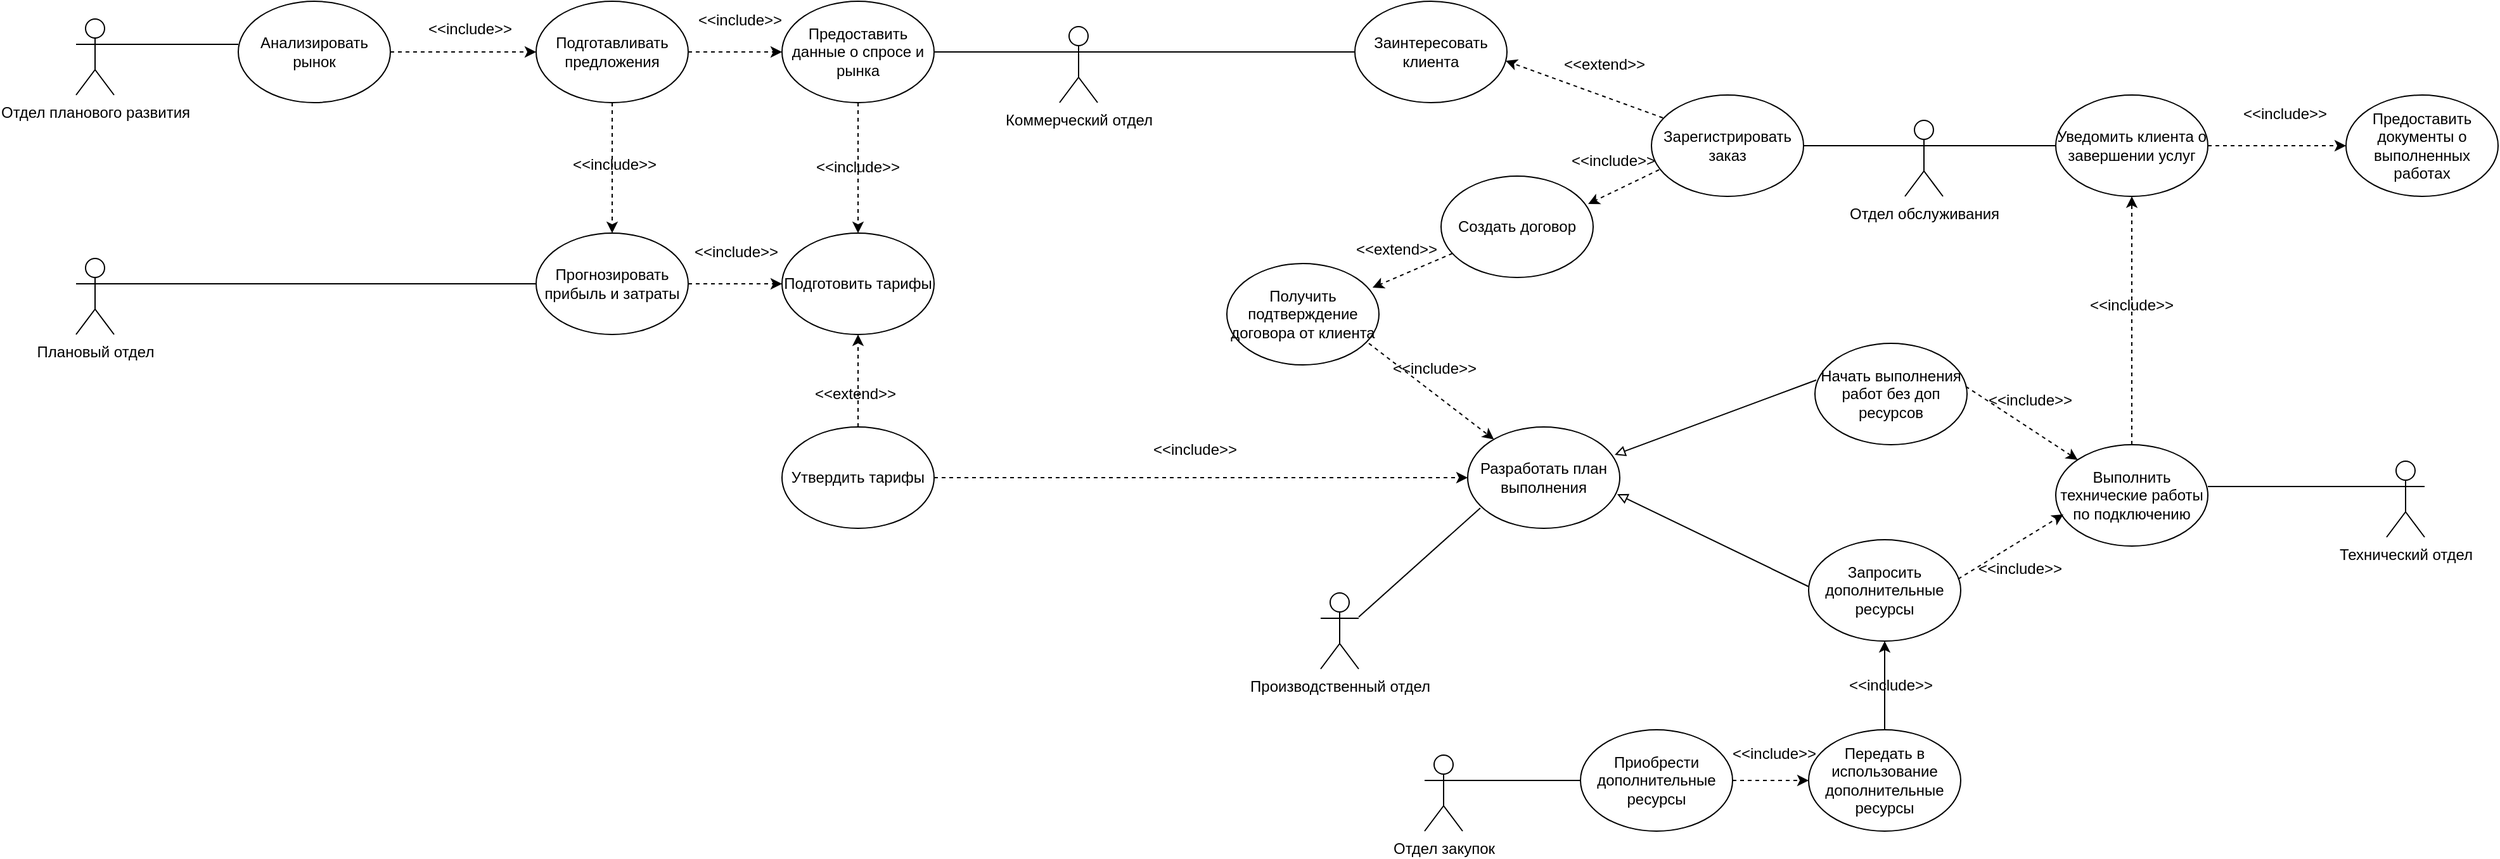 <mxfile version="26.1.3">
  <diagram name="Страница — 1" id="KqvZ-NE5LTEwRNq-Iajw">
    <mxGraphModel dx="1434" dy="767" grid="0" gridSize="10" guides="1" tooltips="1" connect="1" arrows="1" fold="1" page="1" pageScale="1" pageWidth="3300" pageHeight="4681" math="0" shadow="0">
      <root>
        <mxCell id="0" />
        <mxCell id="1" parent="0" />
        <mxCell id="8xPX3FnBnewf77NoC2H1-1" value="Отдел планового развития" style="shape=umlActor;verticalLabelPosition=bottom;verticalAlign=top;html=1;strokeColor=default;labelPosition=center;align=center;" parent="1" vertex="1">
          <mxGeometry x="149" y="131" width="30" height="60" as="geometry" />
        </mxCell>
        <mxCell id="8xPX3FnBnewf77NoC2H1-2" value="Плановый отдел&lt;div&gt;&lt;br&gt;&lt;/div&gt;" style="shape=umlActor;verticalLabelPosition=bottom;verticalAlign=top;html=1;" parent="1" vertex="1">
          <mxGeometry x="149" y="320" width="30" height="60" as="geometry" />
        </mxCell>
        <mxCell id="8xPX3FnBnewf77NoC2H1-7" value="Производственный отдел" style="shape=umlActor;verticalLabelPosition=bottom;verticalAlign=top;html=1;" parent="1" vertex="1">
          <mxGeometry x="1131" y="584" width="30" height="60" as="geometry" />
        </mxCell>
        <mxCell id="lpEe3gyYbXkwaKJK6c6t-2" style="edgeStyle=orthogonalEdgeStyle;rounded=0;orthogonalLoop=1;jettySize=auto;html=1;exitX=1;exitY=0.5;exitDx=0;exitDy=0;entryX=0;entryY=0.5;entryDx=0;entryDy=0;endArrow=classic;startFill=0;endFill=1;dashed=1;" parent="1" source="8xPX3FnBnewf77NoC2H1-8" target="8xPX3FnBnewf77NoC2H1-9" edge="1">
          <mxGeometry relative="1" as="geometry" />
        </mxCell>
        <mxCell id="8xPX3FnBnewf77NoC2H1-8" value="Анализировать рынок" style="ellipse;whiteSpace=wrap;html=1;" parent="1" vertex="1">
          <mxGeometry x="277" y="117" width="120" height="80" as="geometry" />
        </mxCell>
        <mxCell id="lpEe3gyYbXkwaKJK6c6t-3" style="edgeStyle=orthogonalEdgeStyle;rounded=0;orthogonalLoop=1;jettySize=auto;html=1;exitX=1;exitY=0.5;exitDx=0;exitDy=0;entryX=0;entryY=0.5;entryDx=0;entryDy=0;endArrow=classic;startFill=0;dashed=1;endFill=1;" parent="1" source="8xPX3FnBnewf77NoC2H1-9" target="8xPX3FnBnewf77NoC2H1-10" edge="1">
          <mxGeometry relative="1" as="geometry" />
        </mxCell>
        <mxCell id="lpEe3gyYbXkwaKJK6c6t-6" style="edgeStyle=orthogonalEdgeStyle;rounded=0;orthogonalLoop=1;jettySize=auto;html=1;exitX=0.5;exitY=1;exitDx=0;exitDy=0;entryX=0.5;entryY=0;entryDx=0;entryDy=0;dashed=1;" parent="1" source="8xPX3FnBnewf77NoC2H1-9" target="8xPX3FnBnewf77NoC2H1-11" edge="1">
          <mxGeometry relative="1" as="geometry" />
        </mxCell>
        <mxCell id="8xPX3FnBnewf77NoC2H1-9" value="Подготавливать предложения" style="ellipse;whiteSpace=wrap;html=1;" parent="1" vertex="1">
          <mxGeometry x="512" y="117" width="120" height="80" as="geometry" />
        </mxCell>
        <mxCell id="lpEe3gyYbXkwaKJK6c6t-15" style="edgeStyle=orthogonalEdgeStyle;rounded=0;orthogonalLoop=1;jettySize=auto;html=1;exitX=0.5;exitY=1;exitDx=0;exitDy=0;entryX=0.5;entryY=0;entryDx=0;entryDy=0;dashed=1;" parent="1" source="8xPX3FnBnewf77NoC2H1-10" target="8xPX3FnBnewf77NoC2H1-12" edge="1">
          <mxGeometry relative="1" as="geometry" />
        </mxCell>
        <mxCell id="8xPX3FnBnewf77NoC2H1-10" value="Предоставить данные о спросе и рынка" style="ellipse;whiteSpace=wrap;html=1;" parent="1" vertex="1">
          <mxGeometry x="706" y="117" width="120" height="80" as="geometry" />
        </mxCell>
        <mxCell id="lpEe3gyYbXkwaKJK6c6t-9" style="edgeStyle=orthogonalEdgeStyle;rounded=0;orthogonalLoop=1;jettySize=auto;html=1;exitX=1;exitY=0.5;exitDx=0;exitDy=0;dashed=1;" parent="1" source="8xPX3FnBnewf77NoC2H1-11" target="8xPX3FnBnewf77NoC2H1-12" edge="1">
          <mxGeometry relative="1" as="geometry" />
        </mxCell>
        <mxCell id="8xPX3FnBnewf77NoC2H1-11" value="Прогнозировать прибыль и затраты" style="ellipse;whiteSpace=wrap;html=1;" parent="1" vertex="1">
          <mxGeometry x="512" y="300" width="120" height="80" as="geometry" />
        </mxCell>
        <mxCell id="8xPX3FnBnewf77NoC2H1-12" value="Подготовить тарифы" style="ellipse;whiteSpace=wrap;html=1;" parent="1" vertex="1">
          <mxGeometry x="706" y="300" width="120" height="80" as="geometry" />
        </mxCell>
        <mxCell id="lpEe3gyYbXkwaKJK6c6t-18" style="edgeStyle=orthogonalEdgeStyle;rounded=0;orthogonalLoop=1;jettySize=auto;html=1;exitX=0.5;exitY=0;exitDx=0;exitDy=0;entryX=0.5;entryY=1;entryDx=0;entryDy=0;dashed=1;" parent="1" source="8xPX3FnBnewf77NoC2H1-13" target="8xPX3FnBnewf77NoC2H1-12" edge="1">
          <mxGeometry relative="1" as="geometry" />
        </mxCell>
        <mxCell id="lpEe3gyYbXkwaKJK6c6t-22" style="edgeStyle=orthogonalEdgeStyle;rounded=0;orthogonalLoop=1;jettySize=auto;html=1;exitX=1;exitY=0.5;exitDx=0;exitDy=0;entryX=0;entryY=0.5;entryDx=0;entryDy=0;dashed=1;" parent="1" source="8xPX3FnBnewf77NoC2H1-13" target="8xPX3FnBnewf77NoC2H1-23" edge="1">
          <mxGeometry relative="1" as="geometry" />
        </mxCell>
        <mxCell id="8xPX3FnBnewf77NoC2H1-13" value="Утвердить тарифы" style="ellipse;whiteSpace=wrap;html=1;" parent="1" vertex="1">
          <mxGeometry x="706" y="453" width="120" height="80" as="geometry" />
        </mxCell>
        <mxCell id="8xPX3FnBnewf77NoC2H1-15" value="Заинтересовать клиента" style="ellipse;whiteSpace=wrap;html=1;" parent="1" vertex="1">
          <mxGeometry x="1158" y="117" width="120" height="80" as="geometry" />
        </mxCell>
        <mxCell id="8xPX3FnBnewf77NoC2H1-16" value="Зарегистрировать заказ" style="ellipse;whiteSpace=wrap;html=1;" parent="1" vertex="1">
          <mxGeometry x="1392" y="191" width="120" height="80" as="geometry" />
        </mxCell>
        <mxCell id="8xPX3FnBnewf77NoC2H1-17" value="Создать договор" style="ellipse;whiteSpace=wrap;html=1;" parent="1" vertex="1">
          <mxGeometry x="1226" y="255" width="120" height="80" as="geometry" />
        </mxCell>
        <mxCell id="8xPX3FnBnewf77NoC2H1-18" value="Получить подтверждение договора от клиента" style="ellipse;whiteSpace=wrap;html=1;" parent="1" vertex="1">
          <mxGeometry x="1057" y="324" width="120" height="80" as="geometry" />
        </mxCell>
        <mxCell id="lpEe3gyYbXkwaKJK6c6t-36" style="edgeStyle=orthogonalEdgeStyle;rounded=0;orthogonalLoop=1;jettySize=auto;html=1;exitX=1;exitY=0.333;exitDx=0;exitDy=0;exitPerimeter=0;entryX=0;entryY=0.5;entryDx=0;entryDy=0;endArrow=none;startFill=0;" parent="1" source="8xPX3FnBnewf77NoC2H1-19" target="8xPX3FnBnewf77NoC2H1-20" edge="1">
          <mxGeometry relative="1" as="geometry" />
        </mxCell>
        <mxCell id="8xPX3FnBnewf77NoC2H1-19" value="Отдел обслуживания" style="shape=umlActor;verticalLabelPosition=bottom;verticalAlign=top;html=1;" parent="1" vertex="1">
          <mxGeometry x="1592" y="211" width="30" height="60" as="geometry" />
        </mxCell>
        <mxCell id="UkpmQAJ0IeHLE_bdaMpy-8" style="edgeStyle=orthogonalEdgeStyle;rounded=0;orthogonalLoop=1;jettySize=auto;html=1;exitX=1;exitY=0.5;exitDx=0;exitDy=0;entryX=0;entryY=0.5;entryDx=0;entryDy=0;dashed=1;" edge="1" parent="1" source="8xPX3FnBnewf77NoC2H1-20" target="UkpmQAJ0IeHLE_bdaMpy-7">
          <mxGeometry relative="1" as="geometry" />
        </mxCell>
        <mxCell id="8xPX3FnBnewf77NoC2H1-20" value="Уведомить клиента о завершении услуг" style="ellipse;whiteSpace=wrap;html=1;" parent="1" vertex="1">
          <mxGeometry x="1711" y="191" width="120" height="80" as="geometry" />
        </mxCell>
        <mxCell id="UkpmQAJ0IeHLE_bdaMpy-4" style="edgeStyle=orthogonalEdgeStyle;rounded=0;orthogonalLoop=1;jettySize=auto;html=1;exitX=1;exitY=0.333;exitDx=0;exitDy=0;exitPerimeter=0;endArrow=none;startFill=0;" edge="1" parent="1" source="8xPX3FnBnewf77NoC2H1-21" target="UkpmQAJ0IeHLE_bdaMpy-3">
          <mxGeometry relative="1" as="geometry" />
        </mxCell>
        <mxCell id="8xPX3FnBnewf77NoC2H1-21" value="Отдел закупок" style="shape=umlActor;verticalLabelPosition=bottom;verticalAlign=top;html=1;" parent="1" vertex="1">
          <mxGeometry x="1213" y="712" width="30" height="60" as="geometry" />
        </mxCell>
        <mxCell id="8xPX3FnBnewf77NoC2H1-22" value="Технический отдел" style="shape=umlActor;verticalLabelPosition=bottom;verticalAlign=top;html=1;" parent="1" vertex="1">
          <mxGeometry x="1972" y="480" width="30" height="60" as="geometry" />
        </mxCell>
        <mxCell id="8xPX3FnBnewf77NoC2H1-23" value="Разработать план выполнения" style="ellipse;whiteSpace=wrap;html=1;" parent="1" vertex="1">
          <mxGeometry x="1247" y="453" width="120" height="80" as="geometry" />
        </mxCell>
        <mxCell id="8xPX3FnBnewf77NoC2H1-25" value="Начать выполнения работ без доп ресурсов" style="ellipse;whiteSpace=wrap;html=1;" parent="1" vertex="1">
          <mxGeometry x="1521" y="387" width="120" height="80" as="geometry" />
        </mxCell>
        <mxCell id="8xPX3FnBnewf77NoC2H1-26" value="Запросить дополнительные ресурсы&lt;span style=&quot;color: rgba(0, 0, 0, 0); font-family: monospace; font-size: 0px; text-align: start; text-wrap-mode: nowrap;&quot;&gt;%3CmxGraphModel%3E%3Croot%3E%3CmxCell%20id%3D%220%22%2F%3E%3CmxCell%20id%3D%221%22%20parent%3D%220%22%2F%3E%3CmxCell%20id%3D%222%22%20value%3D%22%D0%9D%D0%B0%D1%87%D0%B0%D1%82%D1%8C%20%D0%B2%D1%8B%D0%BF%D0%BE%D0%BB%D0%BD%D0%B5%D0%BD%D0%B8%D1%8F%20%D1%80%D0%B0%D0%B1%D0%BE%D1%82%20%D0%B1%D0%B5%D0%B7%20%D0%B4%D0%BE%D0%BF%20%D1%80%D0%B5%D1%81%D1%83%D1%80%D1%81%D0%BE%D0%B2%22%20style%3D%22ellipse%3BwhiteSpace%3Dwrap%3Bhtml%3D1%3B%22%20vertex%3D%221%22%20parent%3D%221%22%3E%3CmxGeometry%20x%3D%221516%22%20y%3D%22406%22%20width%3D%22120%22%20height%3D%2280%22%20as%3D%22geometry%22%2F%3E%3C%2FmxCell%3E%3C%2Froot%3E%3C%2FmxGraphModel%3E&lt;/span&gt;&lt;span style=&quot;color: rgba(0, 0, 0, 0); font-family: monospace; font-size: 0px; text-align: start; text-wrap-mode: nowrap;&quot;&gt;%3CmxGraphModel%3E%3Croot%3E%3CmxCell%20id%3D%220%22%2F%3E%3CmxCell%20id%3D%221%22%20parent%3D%220%22%2F%3E%3CmxCell%20id%3D%222%22%20value%3D%22%D0%9D%D0%B0%D1%87%D0%B0%D1%82%D1%8C%20%D0%B2%D1%8B%D0%BF%D0%BE%D0%BB%D0%BD%D0%B5%D0%BD%D0%B8%D1%8F%20%D1%80%D0%B0%D0%B1%D0%BE%D1%82%20%D0%B1%D0%B5%D0%B7%20%D0%B4%D0%BE%D0%BF%20%D1%80%D0%B5%D1%81%D1%83%D1%80%D1%81%D0%BE%D0%B2%22%20style%3D%22ellipse%3BwhiteSpace%3Dwrap%3Bhtml%3D1%3B%22%20vertex%3D%221%22%20parent%3D%221%22%3E%3CmxGeometry%20x%3D%221516%22%20y%3D%22406%22%20width%3D%22120%22%20height%3D%2280%22%20as%3D%22geometry%22%2F%3E%3C%2FmxCell%3E%3C%2Froot%3E%3C%2FmxGraphModel%3E&lt;/span&gt;" style="ellipse;whiteSpace=wrap;html=1;" parent="1" vertex="1">
          <mxGeometry x="1516" y="542" width="120" height="80" as="geometry" />
        </mxCell>
        <mxCell id="UkpmQAJ0IeHLE_bdaMpy-2" style="edgeStyle=orthogonalEdgeStyle;rounded=0;orthogonalLoop=1;jettySize=auto;html=1;exitX=0.5;exitY=0;exitDx=0;exitDy=0;entryX=0.5;entryY=1;entryDx=0;entryDy=0;" edge="1" parent="1" source="8xPX3FnBnewf77NoC2H1-27" target="8xPX3FnBnewf77NoC2H1-26">
          <mxGeometry relative="1" as="geometry" />
        </mxCell>
        <mxCell id="8xPX3FnBnewf77NoC2H1-27" value="Передать в использование дополнительные ресурсы" style="ellipse;whiteSpace=wrap;html=1;" parent="1" vertex="1">
          <mxGeometry x="1516" y="692" width="120" height="80" as="geometry" />
        </mxCell>
        <mxCell id="lpEe3gyYbXkwaKJK6c6t-41" style="edgeStyle=orthogonalEdgeStyle;rounded=0;orthogonalLoop=1;jettySize=auto;html=1;entryX=0.5;entryY=1;entryDx=0;entryDy=0;dashed=1;" parent="1" source="8xPX3FnBnewf77NoC2H1-28" target="8xPX3FnBnewf77NoC2H1-20" edge="1">
          <mxGeometry relative="1" as="geometry" />
        </mxCell>
        <mxCell id="8xPX3FnBnewf77NoC2H1-28" value="Выполнить технические работы по подключению" style="ellipse;whiteSpace=wrap;html=1;" parent="1" vertex="1">
          <mxGeometry x="1711" y="467" width="120" height="80" as="geometry" />
        </mxCell>
        <mxCell id="lpEe3gyYbXkwaKJK6c6t-1" style="edgeStyle=orthogonalEdgeStyle;rounded=0;orthogonalLoop=1;jettySize=auto;html=1;exitX=1;exitY=0.333;exitDx=0;exitDy=0;exitPerimeter=0;entryX=0;entryY=0.425;entryDx=0;entryDy=0;entryPerimeter=0;endArrow=none;startFill=0;" parent="1" source="8xPX3FnBnewf77NoC2H1-1" target="8xPX3FnBnewf77NoC2H1-8" edge="1">
          <mxGeometry relative="1" as="geometry" />
        </mxCell>
        <mxCell id="lpEe3gyYbXkwaKJK6c6t-4" value="&amp;lt;&amp;lt;include&amp;gt;&amp;gt;" style="text;html=1;align=center;verticalAlign=middle;whiteSpace=wrap;rounded=0;" parent="1" vertex="1">
          <mxGeometry x="430" y="124" width="60" height="30" as="geometry" />
        </mxCell>
        <mxCell id="lpEe3gyYbXkwaKJK6c6t-5" value="&amp;lt;&amp;lt;include&amp;gt;&amp;gt;" style="text;html=1;align=center;verticalAlign=middle;whiteSpace=wrap;rounded=0;" parent="1" vertex="1">
          <mxGeometry x="643" y="117" width="60" height="30" as="geometry" />
        </mxCell>
        <mxCell id="lpEe3gyYbXkwaKJK6c6t-7" value="&amp;lt;&amp;lt;include&amp;gt;&amp;gt;" style="text;html=1;align=center;verticalAlign=middle;whiteSpace=wrap;rounded=0;" parent="1" vertex="1">
          <mxGeometry x="544" y="231" width="60" height="30" as="geometry" />
        </mxCell>
        <mxCell id="lpEe3gyYbXkwaKJK6c6t-8" style="edgeStyle=orthogonalEdgeStyle;rounded=0;orthogonalLoop=1;jettySize=auto;html=1;exitX=0;exitY=0.5;exitDx=0;exitDy=0;entryX=1;entryY=0.333;entryDx=0;entryDy=0;entryPerimeter=0;endArrow=none;startFill=0;" parent="1" source="8xPX3FnBnewf77NoC2H1-11" target="8xPX3FnBnewf77NoC2H1-2" edge="1">
          <mxGeometry relative="1" as="geometry" />
        </mxCell>
        <mxCell id="lpEe3gyYbXkwaKJK6c6t-10" value="&amp;lt;&amp;lt;include&amp;gt;&amp;gt;" style="text;html=1;align=center;verticalAlign=middle;whiteSpace=wrap;rounded=0;" parent="1" vertex="1">
          <mxGeometry x="640" y="300" width="60" height="30" as="geometry" />
        </mxCell>
        <mxCell id="lpEe3gyYbXkwaKJK6c6t-20" style="edgeStyle=orthogonalEdgeStyle;rounded=0;orthogonalLoop=1;jettySize=auto;html=1;exitX=1;exitY=0.333;exitDx=0;exitDy=0;exitPerimeter=0;entryX=0;entryY=0.5;entryDx=0;entryDy=0;endArrow=none;startFill=0;" parent="1" source="lpEe3gyYbXkwaKJK6c6t-11" target="8xPX3FnBnewf77NoC2H1-15" edge="1">
          <mxGeometry relative="1" as="geometry" />
        </mxCell>
        <mxCell id="lpEe3gyYbXkwaKJK6c6t-11" value="Коммерческий отдел" style="shape=umlActor;verticalLabelPosition=bottom;verticalAlign=top;html=1;" parent="1" vertex="1">
          <mxGeometry x="925" y="137" width="30" height="60" as="geometry" />
        </mxCell>
        <mxCell id="lpEe3gyYbXkwaKJK6c6t-13" style="edgeStyle=orthogonalEdgeStyle;rounded=0;orthogonalLoop=1;jettySize=auto;html=1;exitX=1;exitY=0.5;exitDx=0;exitDy=0;entryX=0;entryY=0.333;entryDx=0;entryDy=0;entryPerimeter=0;endArrow=none;startFill=0;" parent="1" source="8xPX3FnBnewf77NoC2H1-10" target="lpEe3gyYbXkwaKJK6c6t-11" edge="1">
          <mxGeometry relative="1" as="geometry" />
        </mxCell>
        <mxCell id="lpEe3gyYbXkwaKJK6c6t-16" value="&amp;lt;&amp;lt;include&amp;gt;&amp;gt;" style="text;html=1;align=center;verticalAlign=middle;whiteSpace=wrap;rounded=0;" parent="1" vertex="1">
          <mxGeometry x="736" y="233" width="60" height="30" as="geometry" />
        </mxCell>
        <mxCell id="lpEe3gyYbXkwaKJK6c6t-19" value="&amp;lt;&amp;lt;extend&amp;gt;&amp;gt;" style="text;html=1;align=center;verticalAlign=middle;whiteSpace=wrap;rounded=0;" parent="1" vertex="1">
          <mxGeometry x="734" y="412" width="60" height="30" as="geometry" />
        </mxCell>
        <mxCell id="lpEe3gyYbXkwaKJK6c6t-24" value="" style="endArrow=classic;html=1;rounded=0;entryX=0.992;entryY=0.588;entryDx=0;entryDy=0;entryPerimeter=0;dashed=1;" parent="1" target="8xPX3FnBnewf77NoC2H1-15" edge="1">
          <mxGeometry width="50" height="50" relative="1" as="geometry">
            <mxPoint x="1401" y="209" as="sourcePoint" />
            <mxPoint x="1451" y="159" as="targetPoint" />
          </mxGeometry>
        </mxCell>
        <mxCell id="lpEe3gyYbXkwaKJK6c6t-26" value="" style="endArrow=classic;html=1;rounded=0;entryX=0.967;entryY=0.275;entryDx=0;entryDy=0;entryPerimeter=0;dashed=1;" parent="1" target="8xPX3FnBnewf77NoC2H1-17" edge="1">
          <mxGeometry width="50" height="50" relative="1" as="geometry">
            <mxPoint x="1398" y="250" as="sourcePoint" />
            <mxPoint x="1448" y="200" as="targetPoint" />
          </mxGeometry>
        </mxCell>
        <mxCell id="lpEe3gyYbXkwaKJK6c6t-27" value="" style="endArrow=classic;html=1;rounded=0;entryX=0.958;entryY=0.238;entryDx=0;entryDy=0;entryPerimeter=0;dashed=1;" parent="1" target="8xPX3FnBnewf77NoC2H1-18" edge="1">
          <mxGeometry width="50" height="50" relative="1" as="geometry">
            <mxPoint x="1235" y="316" as="sourcePoint" />
            <mxPoint x="1285" y="266" as="targetPoint" />
          </mxGeometry>
        </mxCell>
        <mxCell id="lpEe3gyYbXkwaKJK6c6t-28" value="" style="endArrow=classic;html=1;rounded=0;dashed=1;" parent="1" target="8xPX3FnBnewf77NoC2H1-23" edge="1">
          <mxGeometry width="50" height="50" relative="1" as="geometry">
            <mxPoint x="1169" y="387" as="sourcePoint" />
            <mxPoint x="1219" y="337" as="targetPoint" />
          </mxGeometry>
        </mxCell>
        <mxCell id="lpEe3gyYbXkwaKJK6c6t-29" value="" style="endArrow=none;html=1;rounded=0;entryX=0.083;entryY=0.8;entryDx=0;entryDy=0;entryPerimeter=0;endFill=1;startFill=0;" parent="1" target="8xPX3FnBnewf77NoC2H1-23" edge="1">
          <mxGeometry width="50" height="50" relative="1" as="geometry">
            <mxPoint x="1161" y="603" as="sourcePoint" />
            <mxPoint x="1211" y="553" as="targetPoint" />
          </mxGeometry>
        </mxCell>
        <mxCell id="lpEe3gyYbXkwaKJK6c6t-30" value="&amp;lt;&amp;lt;extend&amp;gt;&amp;gt;" style="text;html=1;align=center;verticalAlign=middle;whiteSpace=wrap;rounded=0;" parent="1" vertex="1">
          <mxGeometry x="1325" y="152" width="60" height="30" as="geometry" />
        </mxCell>
        <mxCell id="lpEe3gyYbXkwaKJK6c6t-31" value="&amp;lt;&amp;lt;extend&amp;gt;&amp;gt;" style="text;html=1;align=center;verticalAlign=middle;whiteSpace=wrap;rounded=0;" parent="1" vertex="1">
          <mxGeometry x="1161" y="298" width="60" height="30" as="geometry" />
        </mxCell>
        <mxCell id="lpEe3gyYbXkwaKJK6c6t-32" value="&amp;lt;&amp;lt;include&amp;gt;&amp;gt;" style="text;html=1;align=center;verticalAlign=middle;whiteSpace=wrap;rounded=0;" parent="1" vertex="1">
          <mxGeometry x="1332" y="228" width="60" height="30" as="geometry" />
        </mxCell>
        <mxCell id="lpEe3gyYbXkwaKJK6c6t-33" value="&amp;lt;&amp;lt;include&amp;gt;&amp;gt;" style="text;html=1;align=center;verticalAlign=middle;whiteSpace=wrap;rounded=0;" parent="1" vertex="1">
          <mxGeometry x="1002" y="456" width="60" height="30" as="geometry" />
        </mxCell>
        <mxCell id="lpEe3gyYbXkwaKJK6c6t-34" value="&amp;lt;&amp;lt;include&amp;gt;&amp;gt;" style="text;html=1;align=center;verticalAlign=middle;whiteSpace=wrap;rounded=0;" parent="1" vertex="1">
          <mxGeometry x="1191" y="392" width="60" height="30" as="geometry" />
        </mxCell>
        <mxCell id="lpEe3gyYbXkwaKJK6c6t-35" style="edgeStyle=orthogonalEdgeStyle;rounded=0;orthogonalLoop=1;jettySize=auto;html=1;exitX=1;exitY=0.5;exitDx=0;exitDy=0;entryX=0;entryY=0.333;entryDx=0;entryDy=0;entryPerimeter=0;endArrow=none;startFill=0;" parent="1" source="8xPX3FnBnewf77NoC2H1-16" target="8xPX3FnBnewf77NoC2H1-19" edge="1">
          <mxGeometry relative="1" as="geometry" />
        </mxCell>
        <mxCell id="lpEe3gyYbXkwaKJK6c6t-42" style="edgeStyle=orthogonalEdgeStyle;rounded=0;orthogonalLoop=1;jettySize=auto;html=1;exitX=0;exitY=0.333;exitDx=0;exitDy=0;exitPerimeter=0;entryX=1;entryY=0.413;entryDx=0;entryDy=0;entryPerimeter=0;endArrow=none;startFill=0;" parent="1" source="8xPX3FnBnewf77NoC2H1-22" target="8xPX3FnBnewf77NoC2H1-28" edge="1">
          <mxGeometry relative="1" as="geometry" />
        </mxCell>
        <mxCell id="lpEe3gyYbXkwaKJK6c6t-44" value="" style="endArrow=block;html=1;rounded=0;entryX=0.967;entryY=0.275;entryDx=0;entryDy=0;entryPerimeter=0;endFill=0;" parent="1" target="8xPX3FnBnewf77NoC2H1-23" edge="1">
          <mxGeometry width="50" height="50" relative="1" as="geometry">
            <mxPoint x="1522" y="416" as="sourcePoint" />
            <mxPoint x="1572" y="366" as="targetPoint" />
          </mxGeometry>
        </mxCell>
        <mxCell id="lpEe3gyYbXkwaKJK6c6t-45" value="" style="endArrow=block;html=1;rounded=0;entryX=0.983;entryY=0.663;entryDx=0;entryDy=0;entryPerimeter=0;endFill=0;" parent="1" target="8xPX3FnBnewf77NoC2H1-23" edge="1">
          <mxGeometry width="50" height="50" relative="1" as="geometry">
            <mxPoint x="1516" y="579" as="sourcePoint" />
            <mxPoint x="1566" y="529" as="targetPoint" />
          </mxGeometry>
        </mxCell>
        <mxCell id="lpEe3gyYbXkwaKJK6c6t-48" value="" style="endArrow=classic;html=1;rounded=0;dashed=1;" parent="1" target="8xPX3FnBnewf77NoC2H1-28" edge="1">
          <mxGeometry width="50" height="50" relative="1" as="geometry">
            <mxPoint x="1640" y="421" as="sourcePoint" />
            <mxPoint x="1690" y="371" as="targetPoint" />
          </mxGeometry>
        </mxCell>
        <mxCell id="lpEe3gyYbXkwaKJK6c6t-49" value="" style="endArrow=classic;html=1;rounded=0;entryX=0.05;entryY=0.688;entryDx=0;entryDy=0;entryPerimeter=0;dashed=1;" parent="1" target="8xPX3FnBnewf77NoC2H1-28" edge="1">
          <mxGeometry width="50" height="50" relative="1" as="geometry">
            <mxPoint x="1634" y="573" as="sourcePoint" />
            <mxPoint x="1684" y="523" as="targetPoint" />
          </mxGeometry>
        </mxCell>
        <mxCell id="lpEe3gyYbXkwaKJK6c6t-50" value="&amp;lt;&amp;lt;include&amp;gt;&amp;gt;" style="text;html=1;align=center;verticalAlign=middle;whiteSpace=wrap;rounded=0;" parent="1" vertex="1">
          <mxGeometry x="1741" y="342" width="60" height="30" as="geometry" />
        </mxCell>
        <mxCell id="lpEe3gyYbXkwaKJK6c6t-51" value="&amp;lt;&amp;lt;include&amp;gt;&amp;gt;" style="text;html=1;align=center;verticalAlign=middle;whiteSpace=wrap;rounded=0;" parent="1" vertex="1">
          <mxGeometry x="1661" y="417" width="60" height="30" as="geometry" />
        </mxCell>
        <mxCell id="lpEe3gyYbXkwaKJK6c6t-52" value="&amp;lt;&amp;lt;include&amp;gt;&amp;gt;" style="text;html=1;align=center;verticalAlign=middle;whiteSpace=wrap;rounded=0;" parent="1" vertex="1">
          <mxGeometry x="1653" y="550" width="60" height="30" as="geometry" />
        </mxCell>
        <mxCell id="UkpmQAJ0IeHLE_bdaMpy-1" value="&amp;lt;&amp;lt;include&amp;gt;&amp;gt;" style="text;html=1;align=center;verticalAlign=middle;whiteSpace=wrap;rounded=0;" vertex="1" parent="1">
          <mxGeometry x="1551" y="642" width="60" height="30" as="geometry" />
        </mxCell>
        <mxCell id="UkpmQAJ0IeHLE_bdaMpy-5" style="edgeStyle=orthogonalEdgeStyle;rounded=0;orthogonalLoop=1;jettySize=auto;html=1;exitX=1;exitY=0.5;exitDx=0;exitDy=0;entryX=0;entryY=0.5;entryDx=0;entryDy=0;dashed=1;" edge="1" parent="1" source="UkpmQAJ0IeHLE_bdaMpy-3" target="8xPX3FnBnewf77NoC2H1-27">
          <mxGeometry relative="1" as="geometry" />
        </mxCell>
        <mxCell id="UkpmQAJ0IeHLE_bdaMpy-3" value="Приобрести дополнительные ресурсы" style="ellipse;whiteSpace=wrap;html=1;" vertex="1" parent="1">
          <mxGeometry x="1336" y="692" width="120" height="80" as="geometry" />
        </mxCell>
        <mxCell id="UkpmQAJ0IeHLE_bdaMpy-6" value="&amp;lt;&amp;lt;include&amp;gt;&amp;gt;" style="text;html=1;align=center;verticalAlign=middle;whiteSpace=wrap;rounded=0;" vertex="1" parent="1">
          <mxGeometry x="1459" y="696" width="60" height="30" as="geometry" />
        </mxCell>
        <mxCell id="UkpmQAJ0IeHLE_bdaMpy-7" value="Предоставить документы о выполненных работах" style="ellipse;whiteSpace=wrap;html=1;" vertex="1" parent="1">
          <mxGeometry x="1940" y="191" width="120" height="80" as="geometry" />
        </mxCell>
        <mxCell id="UkpmQAJ0IeHLE_bdaMpy-9" value="&amp;lt;&amp;lt;include&amp;gt;&amp;gt;" style="text;html=1;align=center;verticalAlign=middle;whiteSpace=wrap;rounded=0;" vertex="1" parent="1">
          <mxGeometry x="1862" y="191" width="60" height="30" as="geometry" />
        </mxCell>
      </root>
    </mxGraphModel>
  </diagram>
</mxfile>
